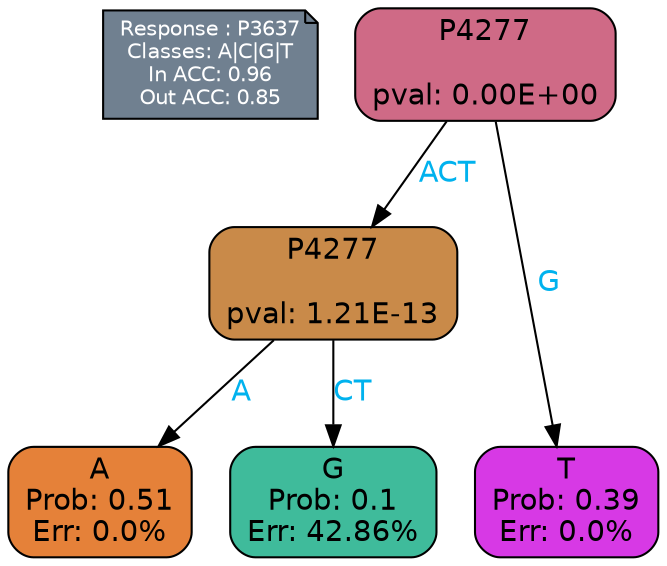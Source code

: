 digraph Tree {
node [shape=box, style="filled, rounded", color="black", fontname=helvetica] ;
graph [ranksep=equally, splines=polylines, bgcolor=transparent, dpi=600] ;
edge [fontname=helvetica] ;
LEGEND [label="Response : P3637
Classes: A|C|G|T
In ACC: 0.96
Out ACC: 0.85
",shape=note,align=left,style=filled,fillcolor="slategray",fontcolor="white",fontsize=10];1 [label="P4277

pval: 0.00E+00", fillcolor="#cf6a86"] ;
2 [label="P4277

pval: 1.21E-13", fillcolor="#c98a49"] ;
3 [label="A
Prob: 0.51
Err: 0.0%", fillcolor="#e58139"] ;
4 [label="G
Prob: 0.1
Err: 42.86%", fillcolor="#3fbb9b"] ;
5 [label="T
Prob: 0.39
Err: 0.0%", fillcolor="#d739e5"] ;
1 -> 2 [label="ACT",fontcolor=deepskyblue2] ;
1 -> 5 [label="G",fontcolor=deepskyblue2] ;
2 -> 3 [label="A",fontcolor=deepskyblue2] ;
2 -> 4 [label="CT",fontcolor=deepskyblue2] ;
{rank = same; 3;4;5;}{rank = same; LEGEND;1;}}